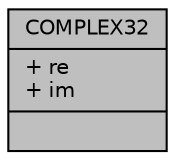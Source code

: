 digraph "COMPLEX32"
{
 // LATEX_PDF_SIZE
  edge [fontname="Helvetica",fontsize="10",labelfontname="Helvetica",labelfontsize="10"];
  node [fontname="Helvetica",fontsize="10",shape=record];
  Node1 [label="{COMPLEX32\n|+ re\l+ im\l|}",height=0.2,width=0.4,color="black", fillcolor="grey75", style="filled", fontcolor="black",tooltip="Defines 64-bit complex structure; both real part and image part have 32 bit width."];
}
